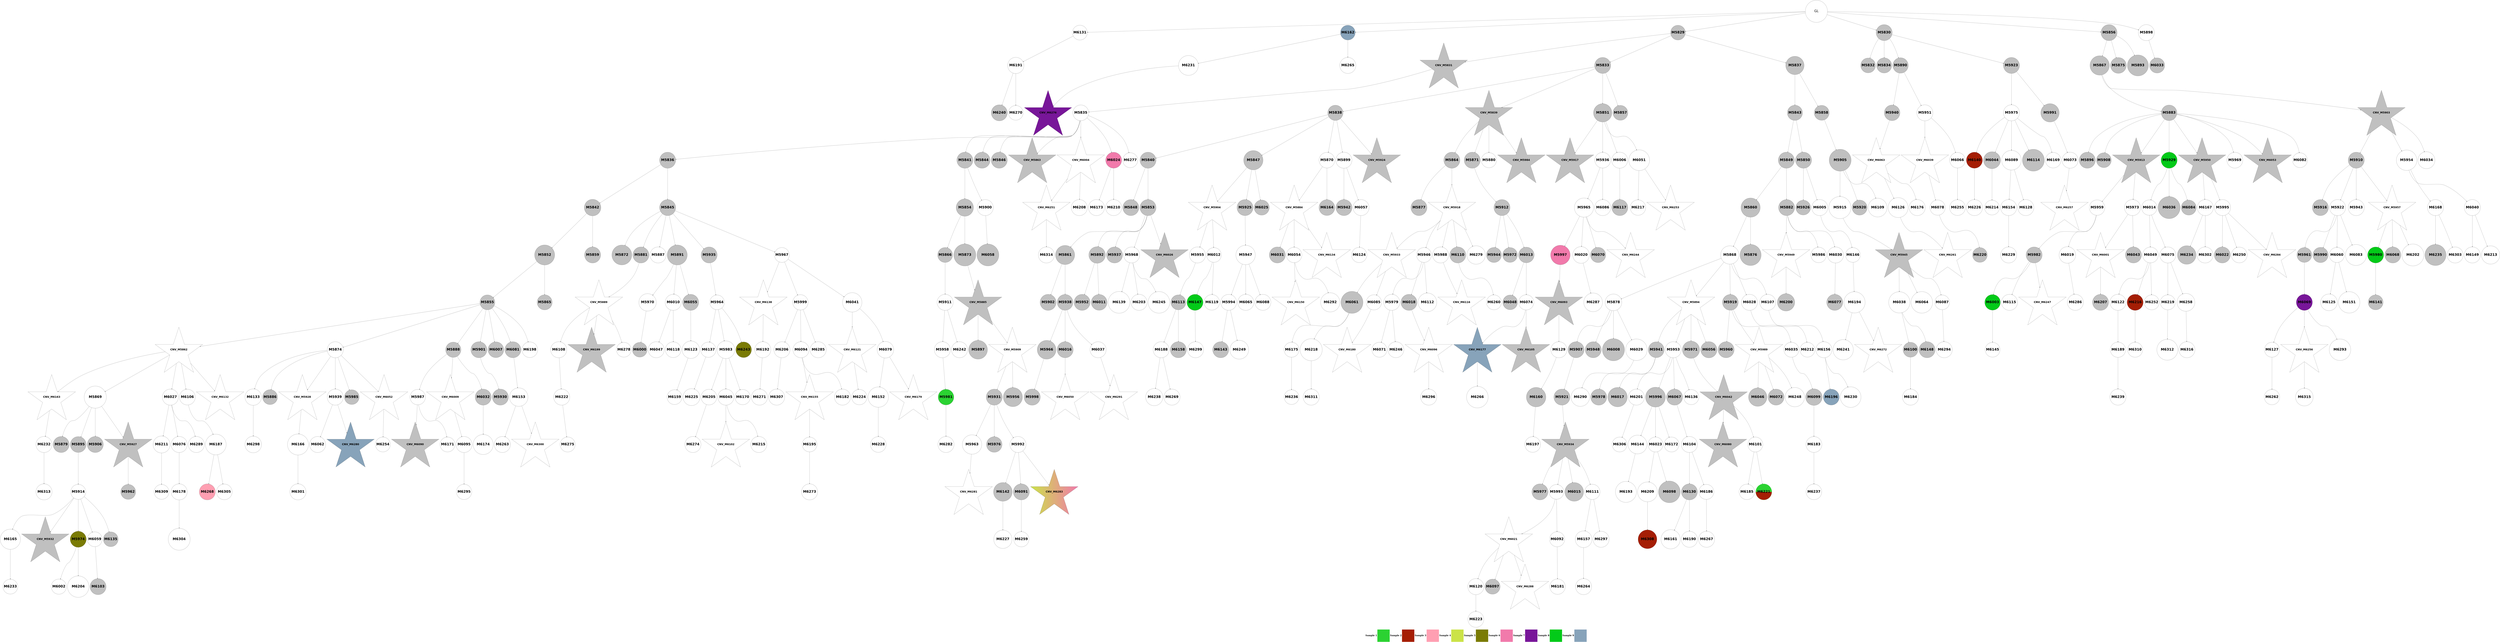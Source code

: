 digraph G { 
rankdir=TB;
6146 -> 6249;
6147 -> 6250;
6148 -> 6215;
6149 -> 6185;
6152 -> 6287;
6153 -> 6288;
6155 -> 6186;
6156 -> 6187;
6156 -> 6216;
6157 -> 6217;
6159 -> 6324;
6163 -> 6251;
6164 -> 6218;
6166 -> 6252;
6168 -> 6253;
6170 -> 6219;
6172 -> 6220;
6173 -> 6325;
6178 -> 6254;
6179 -> 6289;
6179 -> 6326;
6180 -> 6255;
6181 -> 6221;
6182 -> 6222;
6182 -> 6256;
6183 -> 6290;
6186 -> 6223;
6188 -> 6257;
6188 -> 6291;
6189 -> 6258;
6191 -> 6259;
6192 -> 6327;
6193 -> 6260;
6193 -> 6328;
6194 -> 6261;
6194 -> 6329;
6201 -> 6262;
6203 -> 6292;
6204 -> 6330;
6209 -> 6263;
6212 -> 6293;
6213 -> 6294;
6213 -> 6331;
6214 -> 6264;
6214 -> 6295;
6215 -> 6265;
6217 -> 6266;
6217 -> 6296;
6218 -> 6297;
6220 -> 6267;
6220 -> 6298;
6221 -> 6299;
6227 -> 6332;
6231 -> 6300;
6232 -> 6333;
6235 -> 6334;
6237 -> 6335;
6242 -> 6336;
6244 -> 6337;
6245 -> 6338;
6248 -> 6301;
6257 -> 6302;
6258 -> 6339;
6277 -> 6340;
6282 -> 6341;
6284 -> 6342;
5854 -> 5855;
5854 -> 5856;
5854 -> 5882;
5854 -> 5924;
5854 -> 6157;
5854 -> 6188;
5855 -> 5857;
5855 -> 5859;
5855 -> 5863;
5856 -> 5858;
5856 -> 5860;
5856 -> 5916;
5856 -> 5949;
5857 -> 5861;
5859 -> 5864;
5859 -> 5865;
5859 -> 5877;
5859 -> 5883;
5861 -> 5862;
5861 -> 5867;
5861 -> 5870;
5861 -> 5872;
5861 -> 5889;
5861 -> 6030;
5861 -> 6050;
5861 -> 6303;
5862 -> 5868;
5862 -> 5871;
5863 -> 5869;
5863 -> 5884;
5864 -> 5866;
5864 -> 5873;
5864 -> 5896;
5864 -> 5925;
5864 -> 5950;
5865 -> 5890;
5865 -> 5897;
5865 -> 5906;
5865 -> 6010;
5866 -> 5874;
5866 -> 5879;
5867 -> 5880;
5867 -> 5926;
5868 -> 5878;
5868 -> 5885;
5869 -> 5875;
5869 -> 5876;
5871 -> 5898;
5871 -> 5907;
5871 -> 5913;
5871 -> 5917;
5871 -> 5961;
5871 -> 5993;
5873 -> 5930;
5873 -> 5951;
5873 -> 6051;
5875 -> 5886;
5875 -> 5908;
5876 -> 5952;
5876 -> 6031;
5877 -> 5943;
5877 -> 5962;
5877 -> 6032;
5877 -> 6077;
5878 -> 5881;
5878 -> 5891;
5879 -> 5887;
5879 -> 5918;
5879 -> 5963;
5879 -> 5994;
5879 -> 6052;
5880 -> 5892;
5880 -> 5899;
5881 -> 5888;
5881 -> 5900;
5881 -> 5914;
5881 -> 5927;
5881 -> 6033;
5881 -> 6107;
5881 -> 6224;
5882 -> 5893;
5882 -> 5901;
5882 -> 5919;
5884 -> 5931;
5886 -> 5894;
5886 -> 5902;
5887 -> 5928;
5887 -> 5964;
5888 -> 5895;
5888 -> 6053;
5888 -> 6132;
5888 -> 6158;
5888 -> 6189;
5890 -> 5903;
5890 -> 5944;
5892 -> 5937;
5893 -> 5909;
5893 -> 5929;
5894 -> 5904;
5894 -> 5920;
5894 -> 5945;
5894 -> 6054;
5894 -> 6133;
5895 -> 5905;
5895 -> 5921;
5895 -> 5932;
5895 -> 5953;
5896 -> 5910;
5896 -> 6190;
5897 -> 5938;
5899 -> 5911;
5900 -> 5912;
5900 -> 5954;
5900 -> 5965;
5900 -> 6011;
5900 -> 6078;
5900 -> 6159;
5904 -> 5933;
5904 -> 5974;
5904 -> 6034;
5904 -> 6055;
5907 -> 5915;
5908 -> 5975;
5908 -> 6012;
5908 -> 6056;
5909 -> 5922;
5909 -> 5934;
5909 -> 5939;
5909 -> 5955;
5909 -> 5976;
5909 -> 5995;
5909 -> 6079;
5909 -> 6108;
5910 -> 6057;
5910 -> 6080;
5910 -> 6160;
5911 -> 5923;
5911 -> 5935;
5914 -> 6013;
5914 -> 6035;
5914 -> 6058;
5915 -> 6134;
5915 -> 6225;
5915 -> 6304;
5916 -> 5966;
5916 -> 5977;
5917 -> 5996;
5917 -> 6036;
5917 -> 6081;
5918 -> 5978;
5918 -> 6037;
5920 -> 5967;
5920 -> 5979;
5920 -> 5997;
5920 -> 6082;
5921 -> 5940;
5924 -> 6059;
5925 -> 5968;
5925 -> 6083;
5926 -> 6084;
5927 -> 5956;
5929 -> 5936;
5929 -> 5980;
5929 -> 6060;
5930 -> 5981;
5930 -> 6038;
5931 -> 5941;
5931 -> 5946;
5931 -> 6135;
5933 -> 5947;
5935 -> 5957;
5935 -> 5982;
5936 -> 5942;
5936 -> 5948;
5936 -> 5969;
5936 -> 5983;
5937 -> 5984;
5937 -> 6268;
5938 -> 5970;
5938 -> 5998;
5938 -> 6039;
5939 -> 5985;
5939 -> 5999;
5940 -> 5958;
5940 -> 6000;
5940 -> 6085;
5940 -> 6161;
5940 -> 6191;
5941 -> 5971;
5944 -> 5959;
5944 -> 5972;
5944 -> 6014;
5944 -> 6136;
5944 -> 6305;
5945 -> 5986;
5945 -> 6015;
5945 -> 6061;
5947 -> 5960;
5948 -> 5987;
5948 -> 6016;
5948 -> 6086;
5948 -> 6109;
5949 -> 6001;
5949 -> 6017;
5951 -> 5973;
5953 -> 5988;
5954 -> 6192;
5955 -> 6040;
5955 -> 6062;
5955 -> 6110;
5957 -> 5989;
5957 -> 6002;
5957 -> 6018;
5959 -> 6087;
5959 -> 6111;
5960 -> 6003;
5960 -> 6019;
5960 -> 6041;
5960 -> 6137;
5961 -> 5990;
5962 -> 5991;
5962 -> 6112;
5964 -> 5992;
5964 -> 6042;
5964 -> 6063;
5965 -> 6088;
5965 -> 6306;
5966 -> 6089;
5967 -> 6004;
5967 -> 6043;
5971 -> 6064;
5971 -> 6090;
5971 -> 6113;
5972 -> 6005;
5972 -> 6044;
5972 -> 6138;
5973 -> 6020;
5973 -> 6091;
5973 -> 6114;
5975 -> 6226;
5976 -> 6021;
5976 -> 6193;
5977 -> 6065;
5977 -> 6092;
5979 -> 6022;
5979 -> 6093;
5979 -> 6162;
5979 -> 6227;
5980 -> 6066;
5980 -> 6194;
5981 -> 6139;
5983 -> 6006;
5983 -> 6094;
5983 -> 6228;
5984 -> 6007;
5985 -> 6008;
5985 -> 6045;
5987 -> 6095;
5989 -> 6307;
5990 -> 6009;
5990 -> 6163;
5990 -> 6269;
5991 -> 6023;
5991 -> 6046;
5991 -> 6096;
5991 -> 6270;
5992 -> 6024;
5993 -> 6025;
5993 -> 6067;
5993 -> 6164;
5994 -> 6165;
5994 -> 6229;
5994 -> 6271;
5996 -> 6026;
5997 -> 6068;
5999 -> 6027;
5999 -> 6069;
6000 -> 6028;
6000 -> 6230;
6001 -> 6070;
6001 -> 6115;
6001 -> 6140;
6001 -> 6166;
6001 -> 6195;
6005 -> 6097;
6005 -> 6272;
6006 -> 6167;
6007 -> 6308;
6008 -> 6029;
6008 -> 6141;
6008 -> 6273;
6009 -> 6071;
6009 -> 6196;
6009 -> 6231;
6013 -> 6116;
6013 -> 6197;
6014 -> 6142;
6015 -> 6072;
6015 -> 6098;
6015 -> 6274;
6017 -> 6099;
6018 -> 6117;
6018 -> 6168;
6018 -> 6309;
6019 -> 6047;
6019 -> 6118;
6020 -> 6169;
6020 -> 6275;
6021 -> 6048;
6021 -> 6276;
6021 -> 6310;
6022 -> 6049;
6022 -> 6170;
6022 -> 6198;
6023 -> 6119;
6025 -> 6120;
6025 -> 6232;
6025 -> 6311;
6027 -> 6233;
6029 -> 6171;
6030 -> 6234;
6030 -> 6277;
6031 -> 6172;
6032 -> 6143;
6035 -> 6121;
6036 -> 6073;
6036 -> 6144;
6038 -> 6145;
6038 -> 6173;
6039 -> 6074;
6039 -> 6100;
6040 -> 6075;
6040 -> 6101;
6042 -> 6076;
6044 -> 6122;
6045 -> 6312;
6046 -> 6313;
6047 -> 6123;
6047 -> 6146;
6047 -> 6314;
6049 -> 6124;
6049 -> 6235;
6050 -> 6199;
6050 -> 6236;
6053 -> 6102;
6053 -> 6237;
6053 -> 6315;
6054 -> 6238;
6055 -> 6316;
6056 -> 6103;
6058 -> 6200;
6061 -> 6125;
6063 -> 6317;
6064 -> 6126;
6064 -> 6174;
6065 -> 6104;
6066 -> 6175;
6066 -> 6239;
6067 -> 6105;
6067 -> 6147;
6068 -> 6106;
6068 -> 6127;
6070 -> 6240;
6071 -> 6128;
6071 -> 6241;
6075 -> 6148;
6075 -> 6242;
6075 -> 6278;
6077 -> 6243;
6077 -> 6279;
6078 -> 6280;
6080 -> 6176;
6080 -> 6318;
6081 -> 6149;
6083 -> 6150;
6085 -> 6129;
6086 -> 6151;
6086 -> 6177;
6087 -> 6201;
6087 -> 6244;
6089 -> 6152;
6089 -> 6202;
6092 -> 6281;
6093 -> 6130;
6095 -> 6153;
6095 -> 6282;
6095 -> 6319;
6099 -> 6283;
6100 -> 6131;
6100 -> 6203;
6101 -> 6245;
6101 -> 6284;
6102 -> 6204;
6104 -> 6246;
6105 -> 6178;
6105 -> 6205;
6107 -> 6179;
6111 -> 6206;
6113 -> 6320;
6115 -> 6154;
6115 -> 6180;
6117 -> 6285;
6118 -> 6207;
6119 -> 6155;
6120 -> 6181;
6120 -> 6208;
6121 -> 6321;
6122 -> 6322;
6125 -> 6209;
6126 -> 6210;
6127 -> 6211;
6127 -> 6247;
6130 -> 6156;
6130 -> 6212;
6132 -> 6213;
6133 -> 6182;
6134 -> 6248;
6136 -> 6286;
6137 -> 6183;
6137 -> 6323;
6139 -> 6184;
6139 -> 6214;
5885 [shape=circle style=filled fillcolor=grey fontname="helvetica-bold" fontsize=56 label="M5859" width=0.63 height=2 ];
6188 [shape=circle style=filled fillcolor="#87a3ba" fontname="helvetica-bold" fontsize=56 label="M6162" width=3.13 height=2 ];
6203 [shape=star style=filled fillcolor="#87a3ba" fontname="helvetica-bold" fontsize=42 label="CNV_M6177"];
6306 [shape=star style=filled fillcolor="#87a3ba" fontname="helvetica-bold" fontsize=42 label="CNV_M6280"];
5864 [shape=circle style=filled fillcolor=grey fontname="helvetica-bold" fontsize=56 label="M5838" width=3.45 height=2 ];
6222 [shape=circle style=filled fillcolor="#87a3ba" fontname="helvetica-bold" fontsize=56 label="M6196" width=3.58 height=2 ];
5954 [shape=star style=filled fillcolor=white fontname="helvetica-bold" fontsize=42 label="CNV_M5928"];
6132 [shape=circle style=filled fillcolor=white fontname="helvetica-bold" fontsize=56 label="M6106" width=3.56 height=2 ];
5883 [shape=circle style=filled fillcolor=grey fontname="helvetica-bold" fontsize=56 label="M5857" width=2.9 height=2 ];
6053 [shape=circle style=filled fillcolor=white fontname="helvetica-bold" fontsize=56 label="M6027" width=0.9 height=2 ];
6272 [shape=circle style=filled fillcolor=white fontname="helvetica-bold" fontsize=56 label="M6246" width=3.59 height=2 ];
5892 [shape=circle style=filled fillcolor=grey fontname="helvetica-bold" fontsize=56 label="M5866" width=2.76 height=2 ];
6241 [shape=circle style=filled fillcolor=white fontname="helvetica-bold" fontsize=56 label="M6215" width=1.23 height=2 ];
6059 [shape=circle style=filled fillcolor=grey fontname="helvetica-bold" fontsize=56 label="M6033" width=2.56 height=2 ];
6260 [shape=circle style=filled fillcolor=grey fontname="helvetica-bold" fontsize=56 label="M6234" width=4.2 height=2 ];
6117 [shape=circle style=filled fillcolor=grey fontname="helvetica-bold" fontsize=56 label="M6091" width=1.97 height=2 ];
6211 [shape=circle style=filled fillcolor=white fontname="helvetica-bold" fontsize=56 label="M6185" width=3.49 height=2 ];
6009 [shape=circle style=filled fillcolor=white fontname="helvetica-bold" fontsize=56 label="M5983" width=3.98 height=2 ];
6056 [shape=circle style=filled fillcolor=white fontname="helvetica-bold" fontsize=56 label="M6030" width=1.25 height=2 ];
6223 [shape=circle style=filled fillcolor=white fontname="helvetica-bold" fontsize=56 label="M6197" width=2.21 height=2 ];
6236 [shape=circle style=filled fillcolor=white fontname="helvetica-bold" fontsize=56 label="M6210" width=1.9 height=2 ];
6330 [shape=circle style=filled fillcolor=white fontname="helvetica-bold" fontsize=56 label="M6304" width=4.94 height=2 ];
6288 [shape=circle style=filled fillcolor=white fontname="helvetica-bold" fontsize=56 label="M6262" width=2.43 height=2 ];
5941 [shape=circle style=filled fillcolor=white fontname="helvetica-bold" fontsize=56 label="M5915" width=5 height=2 ];
6307 [shape=star style=filled fillcolor=white fontname="helvetica-bold" fontsize=42 label="CNV_M6281"];
6234 [shape=circle style=filled fillcolor=white fontname="helvetica-bold" fontsize=56 label="M6208" width=0.22 height=2 ];
6126 [shape=circle style=filled fillcolor=grey fontname="helvetica-bold" fontsize=56 label="M6100" width=2.9 height=2 ];
6116 [shape=star style=filled fillcolor=grey fontname="helvetica-bold" fontsize=42 label="CNV_M6090"];
6138 [shape=circle style=filled fillcolor=white fontname="helvetica-bold" fontsize=56 label="M6112" width=4.21 height=2 ];
5908 [shape=circle style=filled fillcolor=grey fontname="helvetica-bold" fontsize=56 label="M5882" width=1.37 height=2 ];
6317 [shape=star style=filled fillcolor=white fontname="helvetica-bold" fontsize=42 label="CNV_M6291"];
6137 [shape=circle style=filled fillcolor=white fontname="helvetica-bold" fontsize=56 label="M6111" width=3.45 height=2 ];
6148 [shape=circle style=filled fillcolor=white fontname="helvetica-bold" fontsize=56 label="M6122" width=0.25 height=2 ];
5930 [shape=star style=filled fillcolor=white fontname="helvetica-bold" fontsize=42 label="CNV_M5904"];
6171 [shape=circle style=filled fillcolor=white fontname="helvetica-bold" fontsize=56 label="M6145" width=3.18 height=2 ];
6207 [shape=circle style=filled fillcolor=white fontname="helvetica-bold" fontsize=56 label="M6181" width=2.36 height=2 ];
6115 [shape=circle style=filled fillcolor=white fontname="helvetica-bold" fontsize=56 label="M6089" width=4.45 height=2 ];
5982 [shape=circle style=filled fillcolor=grey fontname="helvetica-bold" fontsize=56 label="M5956" width=4.31 height=2 ];
6144 [shape=circle style=filled fillcolor=white fontname="helvetica-bold" fontsize=56 label="M6118" width=2.2 height=2 ];
6160 [shape=star style=filled fillcolor=white fontname="helvetica-bold" fontsize=42 label="CNV_M6134"];
6001 [shape=circle style=filled fillcolor=white fontname="helvetica-bold" fontsize=56 label="M5975" width=0.61 height=2 ];
5873 [shape=circle style=filled fillcolor=grey fontname="helvetica-bold" fontsize=56 label="M5847" width=4.36 height=2 ];
6073 [shape=circle style=filled fillcolor=white fontname="helvetica-bold" fontsize=56 label="M6047" width=0.56 height=2 ];
6245 [shape=circle style=filled fillcolor=white fontname="helvetica-bold" fontsize=56 label="M6219" width=2.8 height=2 ];
5895 [shape=circle style=filled fillcolor=white fontname="helvetica-bold" fontsize=56 label="M5869" width=5 height=2 ];
6285 [shape=circle style=filled fillcolor=white fontname="helvetica-bold" fontsize=56 label="M6259" width=2.54 height=2 ];
6284 [shape=circle style=filled fillcolor=white fontname="helvetica-bold" fontsize=56 label="M6258" width=4.03 height=2 ];
6094 [shape=circle style=filled fillcolor=grey fontname="helvetica-bold" fontsize=56 label="M6068" width=0.78 height=2 ];
6109 [shape=circle style=filled fillcolor=white fontname="helvetica-bold" fontsize=56 label="M6083" width=4.73 height=2 ];
6174 [shape=circle style=filled fillcolor=grey fontname="helvetica-bold" fontsize=56 label="M6148" width=0.71 height=2 ];
6329 [shape=circle style=filled fillcolor=white fontname="helvetica-bold" fontsize=56 label="M6303" width=1.77 height=2 ];
6319 [shape=circle style=filled fillcolor=white fontname="helvetica-bold" fontsize=56 label="M6293" width=4.85 height=2 ];
6210 [shape=circle style=filled fillcolor=white fontname="helvetica-bold" fontsize=56 label="M6184" width=1.06 height=2 ];
5972 [shape=circle style=filled fillcolor=white fontname="helvetica-bold" fontsize=56 label="M5946" width=2.97 height=2 ];
6201 [shape=circle style=filled fillcolor=white fontname="helvetica-bold" fontsize=56 label="M6175" width=2.75 height=2 ];
6292 [shape=circle style=filled fillcolor=white fontname="helvetica-bold" fontsize=56 label="M6266" width=4.87 height=2 ];
6266 [shape=circle style=filled fillcolor=grey fontname="helvetica-bold" fontsize=56 label="M6240" width=1.14 height=2 ];
6325 [shape=circle style=filled fillcolor=white fontname="helvetica-bold" fontsize=56 label="M6299" width=1.25 height=2 ];
6179 [shape=circle style=filled fillcolor=white fontname="helvetica-bold" fontsize=56 label="M6153" width=4.17 height=2 ];
6083 [shape=circle style=filled fillcolor=white fontname="helvetica-bold" fontsize=56 label="M6057" width=2.03 height=2 ];
6310 [shape=star style=filled fillcolor=white fontname="helvetica-bold" fontsize=42 label="CNV_M6284"];
6209 [shape=circle style=filled fillcolor=white fontname="helvetica-bold" fontsize=56 label="M6183" width=2.09 height=2 ];
5888 [shape=star style=filled fillcolor=white fontname="helvetica-bold" fontsize=42 label="CNV_M5862"];
6339 [shape=circle style=filled fillcolor=white fontname="helvetica-bold" fontsize=56 label="M6313" width=0.15 height=2 ];
5935 [shape=star style=filled fillcolor=white fontname="helvetica-bold" fontsize=42 label="CNV_M5909"];
6323 [shape=circle style=filled fillcolor=white fontname="helvetica-bold" fontsize=56 label="M6297" width=1.02 height=2 ];
6294 [shape=circle style=filled fillcolor="#ff9fb2" fontname="helvetica-bold" fontsize=56 label="M6268" width=1.93 height=2 ];
6021 [shape=circle style=filled fillcolor=white fontname="helvetica-bold" fontsize=56 label="M5995" width=1.25 height=2 ];
6265 [shape=circle style=filled fillcolor=white fontname="helvetica-bold" fontsize=56 label="M6239" width=0.17 height=2 ];
6018 [shape=circle style=filled fillcolor=white fontname="helvetica-bold" fontsize=56 label="M5992" width=1.51 height=2 ];
5999 [shape=circle style=filled fillcolor=white fontname="helvetica-bold" fontsize=56 label="M5973" width=1.78 height=2 ];
5963 [shape=circle style=filled fillcolor=grey fontname="helvetica-bold" fontsize=56 label="M5937" width=0.51 height=2 ];
6123 [shape=circle style=filled fillcolor=grey fontname="helvetica-bold" fontsize=56 label="M6097" width=2.65 height=2 ];
6183 [shape=circle style=filled fillcolor=white fontname="helvetica-bold" fontsize=56 label="M6157" width=3.76 height=2 ];
6336 [shape=circle style=filled fillcolor=white fontname="helvetica-bold" fontsize=56 label="M6310" width=3.37 height=2 ];
6098 [shape=circle style=filled fillcolor=grey fontname="helvetica-bold" fontsize=56 label="M6072" width=0.12 height=2 ];
6096 [shape=circle style=filled fillcolor=grey fontname="helvetica-bold" fontsize=56 label="M6070" width=2.48 height=2 ];
6118 [shape=circle style=filled fillcolor=white fontname="helvetica-bold" fontsize=56 label="M6092" width=2.68 height=2 ];
5974 [shape=circle style=filled fillcolor=grey fontname="helvetica-bold" fontsize=56 label="M5948" width=1.12 height=2 ];
6088 [shape=circle style=filled fillcolor=white fontname="helvetica-bold" fontsize=56 label="M6062" width=0.52 height=2 ];
5899 [shape=circle style=filled fillcolor=grey fontname="helvetica-bold" fontsize=56 label="M5873" width=4.97 height=2 ];
5945 [shape=circle style=filled fillcolor=grey fontname="helvetica-bold" fontsize=56 label="M5919" width=3.56 height=2 ];
6264 [shape=circle style=filled fillcolor=white fontname="helvetica-bold" fontsize=56 label="M6238" width=3.87 height=2 ];
5960 [shape=star style=filled fillcolor=grey fontname="helvetica-bold" fontsize=42 label="CNV_M5934"];
6121 [shape=circle style=filled fillcolor=white fontname="helvetica-bold" fontsize=56 label="M6095" width=1.28 height=2 ];
6145 [shape=circle style=filled fillcolor=white fontname="helvetica-bold" fontsize=56 label="M6119" width=3.5 height=2 ];
5886 [shape=circle style=filled fillcolor=grey fontname="helvetica-bold" fontsize=56 label="M5860" width=4.33 height=2 ];
6076 [shape=star style=filled fillcolor=white fontname="helvetica-bold" fontsize=42 label="CNV_M6050"];
6313 [shape=circle style=filled fillcolor=white fontname="helvetica-bold" fontsize=56 label="M6287" width=4.22 height=2 ];
6212 [shape=circle style=filled fillcolor=white fontname="helvetica-bold" fontsize=56 label="M6186" width=2.71 height=2 ];
6299 [shape=circle style=filled fillcolor=white fontname="helvetica-bold" fontsize=56 label="M6273" width=1.58 height=2 ];
5942 [shape=circle style=filled fillcolor=grey fontname="helvetica-bold" fontsize=56 label="M5916" width=1.88 height=2 ];
6337 [shape=circle style=filled fillcolor=white fontname="helvetica-bold" fontsize=56 label="M6311" width=1.51 height=2 ];
6105 [shape=circle style=filled fillcolor=white fontname="helvetica-bold" fontsize=56 label="M6079" width=3.73 height=2 ];
6037 [shape=circle style=filled fillcolor=grey fontname="helvetica-bold" fontsize=56 label="M6011" width=2.13 height=2 ];
5922 [shape=circle style=filled fillcolor=grey fontname="helvetica-bold" fontsize=56 label="M5896" width=1.06 height=2 ];
5871 [shape=circle style=filled fillcolor=grey fontname="helvetica-bold" fontsize=56 label="M5845" width=0.61 height=2 ];
6189 [shape=star style=filled fillcolor=white fontname="helvetica-bold" fontsize=42 label="CNV_M6163"];
6112 [shape=circle style=filled fillcolor=white fontname="helvetica-bold" fontsize=56 label="M6086" width=1.05 height=2 ];
6133 [shape=circle style=filled fillcolor=white fontname="helvetica-bold" fontsize=56 label="M6107" width=2.03 height=2 ];
6000 [shape=circle style=filled fillcolor="#7a7b05" fontname="helvetica-bold" fontsize=56 label="M5974" width=1.42 height=2 ];
6092 [shape=circle style=filled fillcolor=white fontname="helvetica-bold" fontsize=56 label="M6066" width=2.28 height=2 ];
5967 [shape=circle style=filled fillcolor=grey fontname="helvetica-bold" fontsize=56 label="M5941" width=3.57 height=2 ];
5867 [shape=circle style=filled fillcolor=grey fontname="helvetica-bold" fontsize=56 label="M5841" width=1.68 height=2 ];
6079 [shape=star style=filled fillcolor=grey fontname="helvetica-bold" fontsize=42 label="CNV_M6053"];
6080 [shape=circle style=filled fillcolor=white fontname="helvetica-bold" fontsize=56 label="M6054" width=3.47 height=2 ];
6300 [shape=circle style=filled fillcolor=white fontname="helvetica-bold" fontsize=56 label="M6274" width=1.51 height=2 ];
5876 [shape=circle style=filled fillcolor=grey fontname="helvetica-bold" fontsize=56 label="M5850" width=1.4 height=2 ];
5882 [shape=circle style=filled fillcolor=grey fontname="helvetica-bold" fontsize=56 label="M5856" width=0.29 height=2 ];
6081 [shape=circle style=filled fillcolor=grey fontname="helvetica-bold" fontsize=56 label="M6055" width=0.72 height=2 ];
6007 [shape=circle style=filled fillcolor="#2bd232" fontname="helvetica-bold" fontsize=56 label="M5981" width=2.2 height=2 ];
5950 [shape=star style=filled fillcolor=grey fontname="helvetica-bold" fontsize=42 label="CNV_M5924"];
6187 [shape=circle style=filled fillcolor=white fontname="helvetica-bold" fontsize=56 label="M6161" width=4.35 height=2 ];
6093 [shape=circle style=filled fillcolor=grey fontname="helvetica-bold" fontsize=56 label="M6067" width=0.19 height=2 ];
5978 [shape=circle style=filled fillcolor=grey fontname="helvetica-bold" fontsize=56 label="M5952" width=1.44 height=2 ];
6164 [shape=star style=filled fillcolor=white fontname="helvetica-bold" fontsize=42 label="CNV_M6138"];
5925 [shape=circle style=filled fillcolor=white fontname="helvetica-bold" fontsize=56 label="M5899" width=1.67 height=2 ];
6140 [shape=circle style=filled fillcolor=grey fontname="helvetica-bold" fontsize=56 label="M6114" width=4.95 height=2 ];
6061 [shape=circle style=filled fillcolor=white fontname="helvetica-bold" fontsize=56 label="M6035" width=2.77 height=2 ];
6331 [shape=circle style=filled fillcolor=white fontname="helvetica-bold" fontsize=56 label="M6305" width=2.18 height=2 ];
5953 [shape=star style=filled fillcolor=grey fontname="helvetica-bold" fontsize=42 label="CNV_M5927"];
5859 [shape=circle style=filled fillcolor=grey fontname="helvetica-bold" fontsize=56 label="M5833" width=1 height=2 ];
5863 [shape=circle style=filled fillcolor=grey fontname="helvetica-bold" fontsize=56 label="M5837" width=4.14 height=2 ];
6122 [shape=star style=filled fillcolor=white fontname="helvetica-bold" fontsize=42 label="CNV_M6096"];
6244 [shape=circle style=filled fillcolor=white fontname="helvetica-bold" fontsize=56 label="M6218" width=4.97 height=2 ];
6249 [shape=circle style=filled fillcolor=white fontname="helvetica-bold" fontsize=56 label="M6223" width=2.08 height=2 ];
6063 [shape=circle style=filled fillcolor=white fontname="helvetica-bold" fontsize=56 label="M6037" width=1.51 height=2 ];
6215 [shape=circle style=filled fillcolor=white fontname="helvetica-bold" fontsize=56 label="M6189" width=3.45 height=2 ];
6035 [shape=star style=filled fillcolor=white fontname="helvetica-bold" fontsize=42 label="CNV_M6009"];
6033 [shape=circle style=filled fillcolor=grey fontname="helvetica-bold" fontsize=56 label="M6007" width=2.14 height=2 ];
6015 [shape=star style=filled fillcolor=white fontname="helvetica-bold" fontsize=42 label="CNV_M5989"];
6165 [shape=circle style=filled fillcolor=white fontname="helvetica-bold" fontsize=56 label="M6139" width=4.9 height=2 ];
6154 [shape=circle style=filled fillcolor=white fontname="helvetica-bold" fontsize=56 label="M6128" width=1.7 height=2 ];
6315 [shape=circle style=filled fillcolor=white fontname="helvetica-bold" fontsize=56 label="M6289" width=1.29 height=2 ];
5934 [shape=circle style=filled fillcolor=grey fontname="helvetica-bold" fontsize=56 label="M5908" width=3.03 height=2 ];
6268 [shape=circle style=filled fillcolor=white fontname="helvetica-bold" fontsize=56 label="M6242" width=1.78 height=2 ];
5889 [shape=star style=filled fillcolor=grey fontname="helvetica-bold" fontsize=42 label="CNV_M5863"];
6003 [shape=circle style=filled fillcolor=grey fontname="helvetica-bold" fontsize=56 label="M5977" width=0.17 height=2 ];
6229 [shape=circle style=filled fillcolor=white fontname="helvetica-bold" fontsize=56 label="M6203" width=0.33 height=2 ];
6004 [shape=circle style=filled fillcolor=grey fontname="helvetica-bold" fontsize=56 label="M5978" width=0.87 height=2 ];
5915 [shape=star style=filled fillcolor=white fontname="helvetica-bold" fontsize=42 label="CNV_M5889"];
6102 [shape=circle style=filled fillcolor=white fontname="helvetica-bold" fontsize=56 label="M6076" width=1.49 height=2 ];
6045 [shape=circle style=filled fillcolor=white fontname="helvetica-bold" fontsize=56 label="M6019" width=3.74 height=2 ];
6250 [shape=circle style=filled fillcolor=white fontname="helvetica-bold" fontsize=56 label="M6224" width=2.42 height=2 ];
6184 [shape=circle style=filled fillcolor=grey fontname="helvetica-bold" fontsize=56 label="M6158" width=1.69 height=2 ];
5966 [shape=circle style=filled fillcolor=grey fontname="helvetica-bold" fontsize=56 label="M5940" width=2.21 height=2 ];
6322 [shape=circle style=filled fillcolor=white fontname="helvetica-bold" fontsize=56 label="M6296" width=0.85 height=2 ];
5896 [shape=circle style=filled fillcolor=white fontname="helvetica-bold" fontsize=56 label="M5870" width=2.24 height=2 ];
6107 [shape=circle style=filled fillcolor=grey fontname="helvetica-bold" fontsize=56 label="M6081" width=1.96 height=2 ];
5874 [shape=circle style=filled fillcolor=grey fontname="helvetica-bold" fontsize=56 label="M5848" width=0.58 height=2 ];
5992 [shape=circle style=filled fillcolor=grey fontname="helvetica-bold" fontsize=56 label="M5966" width=4.23 height=2 ];
6227 [shape=circle style=filled fillcolor=white fontname="helvetica-bold" fontsize=56 label="M6201" width=0.19 height=2 ];
6046 [shape=circle style=filled fillcolor=white fontname="helvetica-bold" fontsize=56 label="M6020" width=3.76 height=2 ];
6135 [shape=circle style=filled fillcolor=white fontname="helvetica-bold" fontsize=56 label="M6109" width=4.23 height=2 ];
5921 [shape=circle style=filled fillcolor=grey fontname="helvetica-bold" fontsize=56 label="M5895" width=2.08 height=2 ];
6040 [shape=circle style=filled fillcolor=white fontname="helvetica-bold" fontsize=56 label="M6014" width=2.38 height=2 ];
5991 [shape=circle style=filled fillcolor=white fontname="helvetica-bold" fontsize=56 label="M5965" width=4.32 height=2 ];
6224 [shape=circle style=filled fillcolor=white fontname="helvetica-bold" fontsize=56 label="M6198" width=3.53 height=2 ];
6190 [shape=circle style=filled fillcolor=grey fontname="helvetica-bold" fontsize=56 label="M6164" width=2.12 height=2 ];
5951 [shape=circle style=filled fillcolor=grey fontname="helvetica-bold" fontsize=56 label="M5925" width=1.49 height=2 ];
6311 [shape=circle style=filled fillcolor=white fontname="helvetica-bold" fontsize=56 label="M6285" width=1.42 height=2 ];
6124 [shape=circle style=filled fillcolor=grey fontname="helvetica-bold" fontsize=56 label="M6098" width=4.9 height=2 ];
5917 [shape=circle style=filled fillcolor=grey fontname="helvetica-bold" fontsize=56 label="M5891" width=4.52 height=2 ];
6162 [shape=circle style=filled fillcolor=white fontname="helvetica-bold" fontsize=56 label="M6136" width=2.69 height=2 ];
5949 [shape=circle style=filled fillcolor=grey fontname="helvetica-bold" fontsize=56 label="M5923" width=0.37 height=2 ];
5909 [shape=circle style=filled fillcolor=grey fontname="helvetica-bold" fontsize=56 label="M5883" width=2.22 height=2 ];
6106 [shape=star style=filled fillcolor=grey fontname="helvetica-bold" fontsize=42 label="CNV_M6080"];
6173 [shape=circle style=filled fillcolor="#03ca19" fontname="helvetica-bold" fontsize=56 label="M6147" width=1.91 height=2 ];
6255 [shape=circle style=filled fillcolor=white fontname="helvetica-bold" fontsize=56 label="M6229" width=1.9 height=2 ];
6023 [shape=circle style=filled fillcolor="#f17aab" fontname="helvetica-bold" fontsize=56 label="M5997" width=4.4 height=2 ];
6044 [shape=circle style=filled fillcolor=grey fontname="helvetica-bold" fontsize=56 label="M6018" width=0.64 height=2 ];
6228 [shape=circle style=filled fillcolor=white fontname="helvetica-bold" fontsize=56 label="M6202" width=4.95 height=2 ];
5905 [shape=circle style=filled fillcolor=grey fontname="helvetica-bold" fontsize=56 label="M5879" width=0.1 height=2 ];
5977 [shape=circle style=filled fillcolor=white fontname="helvetica-bold" fontsize=56 label="M5951" width=0.01 height=2 ];
6253 [shape=circle style=filled fillcolor=white fontname="helvetica-bold" fontsize=56 label="M6227" width=4.12 height=2 ];
6282 [shape=star style=filled fillcolor=white fontname="helvetica-bold" fontsize=42 label="CNV_M6256"];
5891 [shape=circle style=filled fillcolor=grey fontname="helvetica-bold" fontsize=56 label="M5865" width=2.71 height=2 ];
5998 [shape=circle style=filled fillcolor=grey fontname="helvetica-bold" fontsize=56 label="M5972" width=3.02 height=2 ];
6290 [shape=circle style=filled fillcolor=white fontname="helvetica-bold" fontsize=56 label="M6264" width=0.06 height=2 ];
5866 [shape=circle style=filled fillcolor=grey fontname="helvetica-bold" fontsize=56 label="M5840" width=0.85 height=2 ];
6221 [shape=circle style=filled fillcolor=white fontname="helvetica-bold" fontsize=56 label="M6195" width=3.13 height=2 ];
6198 [shape=circle style=filled fillcolor=white fontname="helvetica-bold" fontsize=56 label="M6172" width=2.89 height=2 ];
5938 [shape=circle style=filled fillcolor=grey fontname="helvetica-bold" fontsize=56 label="M5912" width=3.63 height=2 ];
6139 [shape=circle style=filled fillcolor=grey fontname="helvetica-bold" fontsize=56 label="M6113" width=2.86 height=2 ];
6028 [shape=circle style=filled fillcolor=white fontname="helvetica-bold" fontsize=56 label="M6002" width=2.55 height=2 ];
6082 [shape=circle style=filled fillcolor=grey fontname="helvetica-bold" fontsize=56 label="M6056" width=3.67 height=2 ];
6225 [shape=star style=filled fillcolor=grey fontname="helvetica-bold" fontsize=42 label="CNV_M6199"];
5957 [shape=circle style=filled fillcolor=grey fontname="helvetica-bold" fontsize=56 label="M5931" width=1.76 height=2 ];
6169 [shape=circle style=filled fillcolor=grey fontname="helvetica-bold" fontsize=56 label="M6143" width=0.37 height=2 ];
6258 [shape=circle style=filled fillcolor=white fontname="helvetica-bold" fontsize=56 label="M6232" width=1.43 height=2 ];
5928 [shape=circle style=filled fillcolor=grey fontname="helvetica-bold" fontsize=56 label="M5902" width=1.09 height=2 ];
6177 [shape=circle style=filled fillcolor=white fontname="helvetica-bold" fontsize=56 label="M6151" width=4.83 height=2 ];
6216 [shape=circle style=filled fillcolor=white fontname="helvetica-bold" fontsize=56 label="M6190" width=0.73 height=2 ];
6029 [shape=circle style=filled fillcolor="#03ca19" fontname="helvetica-bold" fontsize=56 label="M6003" width=2.24 height=2 ];
6103 [shape=circle style=filled fillcolor=grey fontname="helvetica-bold" fontsize=56 label="M6077" width=1.46 height=2 ];
5965 [shape=circle style=filled fillcolor=white fontname="helvetica-bold" fontsize=56 label="M5939" width=1.78 height=2 ];
6127 [shape=circle style=filled fillcolor=white fontname="helvetica-bold" fontsize=56 label="M6101" width=2.8 height=2 ];
5975 [shape=star style=filled fillcolor=white fontname="helvetica-bold" fontsize=42 label="CNV_M5949"];
5958 [shape=star style=filled fillcolor=grey fontname="helvetica-bold" fontsize=42 label="CNV_M5932"];
6151 [shape=circle style=filled fillcolor=white fontname="helvetica-bold" fontsize=56 label="M6125" width=3.77 height=2 ];
5890 [shape=circle style=filled fillcolor=grey fontname="helvetica-bold" fontsize=56 label="M5864" width=1.52 height=2 ];
5959 [shape=star style=filled fillcolor=white fontname="helvetica-bold" fontsize=42 label="CNV_M5933"];
6048 [shape=circle style=filled fillcolor=grey fontname="helvetica-bold" fontsize=56 label="M6022" width=1.86 height=2 ];
6090 [shape=circle style=filled fillcolor=white fontname="helvetica-bold" fontsize=56 label="M6064" width=4.86 height=2 ];
6111 [shape=circle style=filled fillcolor=white fontname="helvetica-bold" fontsize=56 label="M6085" width=3.43 height=2 ];
6240 [shape=circle style=filled fillcolor=white fontname="helvetica-bold" fontsize=56 label="M6214" width=3.09 height=2 ];
6128 [shape=star style=filled fillcolor=white fontname="helvetica-bold" fontsize=42 label="CNV_M6102"];
6178 [shape=circle style=filled fillcolor=white fontname="helvetica-bold" fontsize=56 label="M6152" width=4.58 height=2 ];
6066 [shape=circle style=filled fillcolor=white fontname="helvetica-bold" fontsize=56 label="M6040" width=0.92 height=2 ];
5897 [shape=circle style=filled fillcolor=grey fontname="helvetica-bold" fontsize=56 label="M5871" width=0.9 height=2 ];
6246 [shape=circle style=filled fillcolor=grey fontname="helvetica-bold" fontsize=56 label="M6220" width=3.2 height=2 ];
5879 [shape=circle style=filled fillcolor=grey fontname="helvetica-bold" fontsize=56 label="M5853" width=1.72 height=2 ];
6086 [shape=circle style=filled fillcolor=white fontname="helvetica-bold" fontsize=56 label="M6060" width=2.62 height=2 ];
6131 [shape=star style=filled fillcolor=grey fontname="helvetica-bold" fontsize=42 label="CNV_M6105"];
6247 [shape=circle style=wedged color="#2bd232:#a51e05" fontname="helvetica-bold" fontsize=56 label="M6221" width=0.22 height=2 ];
6327 [shape=circle style=filled fillcolor=white fontname="helvetica-bold" fontsize=56 label="M6301" width=1.44 height=2 ];
6141 [shape=circle style=filled fillcolor=white fontname="helvetica-bold" fontsize=56 label="M6115" width=0.55 height=2 ];
6257 [shape=circle style=filled fillcolor=white fontname="helvetica-bold" fontsize=56 label="M6231" width=4.47 height=2 ];
6108 [shape=circle style=filled fillcolor=white fontname="helvetica-bold" fontsize=56 label="M6082" width=3.01 height=2 ];
6238 [shape=circle style=filled fillcolor=white fontname="helvetica-bold" fontsize=56 label="M6212" width=3.18 height=2 ];
5994 [shape=circle style=filled fillcolor=white fontname="helvetica-bold" fontsize=56 label="M5968" width=2.04 height=2 ];
5984 [shape=circle style=filled fillcolor=white fontname="helvetica-bold" fontsize=56 label="M5958" width=0.52 height=2 ];
6206 [shape=star style=filled fillcolor=white fontname="helvetica-bold" fontsize=42 label="CNV_M6180"];
6072 [shape=circle style=filled fillcolor=grey fontname="helvetica-bold" fontsize=56 label="M6046" width=4.15 height=2 ];
5911 [shape=star style=filled fillcolor=grey fontname="helvetica-bold" fontsize=42 label="CNV_M5885"];
5910 [shape=star style=filled fillcolor=white fontname="helvetica-bold" fontsize=42 label="CNV_M5884"];
6043 [shape=circle style=filled fillcolor=grey fontname="helvetica-bold" fontsize=56 label="M6017" width=4.37 height=2 ];
6176 [shape=star style=filled fillcolor=white fontname="helvetica-bold" fontsize=42 label="CNV_M6150"];
6078 [shape=star style=filled fillcolor=white fontname="helvetica-bold" fontsize=42 label="CNV_M6052"];
5997 [shape=circle style=filled fillcolor=grey fontname="helvetica-bold" fontsize=56 label="M5971" width=3.89 height=2 ];
5913 [shape=circle style=filled fillcolor=white fontname="helvetica-bold" fontsize=56 label="M5887" width=1.29 height=2 ];
5881 [shape=circle style=filled fillcolor=grey fontname="helvetica-bold" fontsize=56 label="M5855" width=2.83 height=2 ];
6006 [shape=circle style=filled fillcolor="#03ca19" fontname="helvetica-bold" fontsize=56 label="M5980" width=1.06 height=2 ];
6039 [shape=circle style=filled fillcolor=grey fontname="helvetica-bold" fontsize=56 label="M6013" width=3.53 height=2 ];
6204 [shape=circle style=filled fillcolor=white fontname="helvetica-bold" fontsize=56 label="M6178" width=1.09 height=2 ];
6168 [shape=circle style=filled fillcolor=grey fontname="helvetica-bold" fontsize=56 label="M6142" width=4.22 height=2 ];
5981 [shape=circle style=filled fillcolor=white fontname="helvetica-bold" fontsize=56 label="M5955" width=1.92 height=2 ];
6196 [shape=circle style=filled fillcolor=white fontname="helvetica-bold" fontsize=56 label="M6170" width=2.45 height=2 ];
6281 [shape=circle style=filled fillcolor=white fontname="helvetica-bold" fontsize=56 label="M6255" width=3.56 height=2 ];
6030 [shape=star style=filled fillcolor=white fontname="helvetica-bold" fontsize=42 label="CNV_M6004"];
6047 [shape=star style=filled fillcolor=white fontname="helvetica-bold" fontsize=42 label="CNV_M6021"];
5894 [shape=circle style=filled fillcolor=white fontname="helvetica-bold" fontsize=56 label="M5868" width=4.14 height=2 ];
6256 [shape=circle style=filled fillcolor=white fontname="helvetica-bold" fontsize=56 label="M6230" width=4.65 height=2 ];
6243 [shape=circle style=filled fillcolor=white fontname="helvetica-bold" fontsize=56 label="M6217" width=3.48 height=2 ];
6340 [shape=circle style=filled fillcolor=white fontname="helvetica-bold" fontsize=56 label="M6314" width=1.61 height=2 ];
6034 [shape=circle style=filled fillcolor=grey fontname="helvetica-bold" fontsize=56 label="M6008" width=5 height=2 ];
6104 [shape=circle style=filled fillcolor=white fontname="helvetica-bold" fontsize=56 label="M6078" width=2.45 height=2 ];
5858 [shape=circle style=filled fillcolor=grey fontname="helvetica-bold" fontsize=56 label="M5832" width=3.08 height=2 ];
6200 [shape=circle style=filled fillcolor=white fontname="helvetica-bold" fontsize=56 label="M6174" width=4.53 height=2 ];
6328 [shape=circle style=filled fillcolor=white fontname="helvetica-bold" fontsize=56 label="M6302" width=1.32 height=2 ];
6275 [shape=circle style=filled fillcolor=white fontname="helvetica-bold" fontsize=56 label="M6249" width=4.24 height=2 ];
6071 [shape=circle style=filled fillcolor=white fontname="helvetica-bold" fontsize=56 label="M6045" width=0.74 height=2 ];
6152 [shape=circle style=filled fillcolor=white fontname="helvetica-bold" fontsize=56 label="M6126" width=4.5 height=2 ];
6136 [shape=circle style=filled fillcolor=grey fontname="helvetica-bold" fontsize=56 label="M6110" width=0.44 height=2 ];
5926 [shape=circle style=filled fillcolor=white fontname="helvetica-bold" fontsize=56 label="M5900" width=0.75 height=2 ];
6091 [shape=circle style=filled fillcolor=white fontname="helvetica-bold" fontsize=56 label="M6065" width=0.97 height=2 ];
6302 [shape=star style=filled fillcolor="#781699" fontname="helvetica-bold" fontsize=42 label="CNV_M6276"];
6070 [shape=circle style=filled fillcolor=grey fontname="helvetica-bold" fontsize=56 label="M6044" width=3.83 height=2 ];
6318 [shape=circle style=filled fillcolor=white fontname="helvetica-bold" fontsize=56 label="M6292" width=4.33 height=2 ];
6277 [shape=star style=filled fillcolor=white fontname="helvetica-bold" fontsize=42 label="CNV_M6251"];
5914 [shape=circle style=filled fillcolor=grey fontname="helvetica-bold" fontsize=56 label="M5888" width=3.44 height=2 ];
6025 [shape=circle style=filled fillcolor=white fontname="helvetica-bold" fontsize=56 label="M5999" width=2.38 height=2 ];
6052 [shape=star style=filled fillcolor=grey fontname="helvetica-bold" fontsize=42 label="CNV_M6026"];
6273 [shape=star style=filled fillcolor=white fontname="helvetica-bold" fontsize=42 label="CNV_M6247"];
5937 [shape=circle style=filled fillcolor=white fontname="helvetica-bold" fontsize=56 label="M5911" width=1.47 height=2 ];
5865 [shape=star style=filled fillcolor=grey fontname="helvetica-bold" fontsize=42 label="CNV_M5839"];
6219 [shape=circle style=filled fillcolor=white fontname="helvetica-bold" fontsize=56 label="M6193" width=4.74 height=2 ];
5927 [shape=circle style=filled fillcolor=grey fontname="helvetica-bold" fontsize=56 label="M5901" width=0.39 height=2 ];
5985 [shape=circle style=filled fillcolor=white fontname="helvetica-bold" fontsize=56 label="M5959" width=3.49 height=2 ];
6031 [shape=circle style=filled fillcolor=white fontname="helvetica-bold" fontsize=56 label="M6005" width=1.19 height=2 ];
6270 [shape=star style=filled fillcolor=white fontname="helvetica-bold" fontsize=42 label="CNV_M6244"];
5970 [shape=circle style=filled fillcolor=grey fontname="helvetica-bold" fontsize=56 label="M5944" width=2.66 height=2 ];
5939 [shape=star style=filled fillcolor=grey fontname="helvetica-bold" fontsize=42 label="CNV_M5913"];
5946 [shape=circle style=filled fillcolor=grey fontname="helvetica-bold" fontsize=56 label="M5920" width=2.71 height=2 ];
6220 [shape=circle style=filled fillcolor=white fontname="helvetica-bold" fontsize=56 label="M6194" width=4.79 height=2 ];
6334 [shape=circle style=filled fillcolor="#a51e05" fontname="helvetica-bold" fontsize=56 label="M6308" width=4.24 height=2 ];
6067 [shape=circle style=filled fillcolor=white fontname="helvetica-bold" fontsize=56 label="M6041" width=4.38 height=2 ];
5856 [shape=circle style=filled fillcolor=grey fontname="helvetica-bold" fontsize=56 label="M5830" width=0.17 height=2 ];
6333 [shape=circle style=filled fillcolor=white fontname="helvetica-bold" fontsize=56 label="M6307" width=0.08 height=2 ];
5884 [shape=circle style=filled fillcolor=grey fontname="helvetica-bold" fontsize=56 label="M5858" width=2.86 height=2 ];
6155 [shape=circle style=filled fillcolor=white fontname="helvetica-bold" fontsize=56 label="M6129" width=1.7 height=2 ];
5948 [shape=circle style=filled fillcolor=white fontname="helvetica-bold" fontsize=56 label="M5922" width=1.45 height=2 ];
6157 [shape=circle style=filled fillcolor=white fontname="helvetica-bold" fontsize=56 label="M6131" width=2.95 height=2 ];
6293 [shape=circle style=filled fillcolor=white fontname="helvetica-bold" fontsize=56 label="M6267" width=1.95 height=2 ];
6032 [shape=circle style=filled fillcolor=white fontname="helvetica-bold" fontsize=56 label="M6006" width=0.07 height=2 ];
6134 [shape=circle style=filled fillcolor=white fontname="helvetica-bold" fontsize=56 label="M6108" width=0.83 height=2 ];
6114 [shape=circle style=filled fillcolor=white fontname="helvetica-bold" fontsize=56 label="M6088" width=2.04 height=2 ];
6167 [shape=circle style=filled fillcolor=grey fontname="helvetica-bold" fontsize=56 label="M6141" width=2.84 height=2 ];
5969 [shape=circle style=filled fillcolor=white fontname="helvetica-bold" fontsize=56 label="M5943" width=0.93 height=2 ];
6303 [shape=circle style=filled fillcolor=white fontname="helvetica-bold" fontsize=56 label="M6277" width=2.78 height=2 ];
6342 [shape=circle style=filled fillcolor=white fontname="helvetica-bold" fontsize=56 label="M6316" width=0.81 height=2 ];
6008 [shape=circle style=filled fillcolor=grey fontname="helvetica-bold" fontsize=56 label="M5982" width=1.9 height=2 ];
5993 [shape=circle style=filled fillcolor=white fontname="helvetica-bold" fontsize=56 label="M5967" width=2.97 height=2 ];
5904 [shape=circle style=filled fillcolor=white fontname="helvetica-bold" fontsize=56 label="M5878" width=3.76 height=2 ];
6297 [shape=circle style=filled fillcolor=white fontname="helvetica-bold" fontsize=56 label="M6271" width=1.64 height=2 ];
6341 [shape=circle style=filled fillcolor=white fontname="helvetica-bold" fontsize=56 label="M6315" width=3.97 height=2 ];
6062 [shape=circle style=filled fillcolor=grey fontname="helvetica-bold" fontsize=56 label="M6036" width=4.99 height=2 ];
6097 [shape=circle style=filled fillcolor=white fontname="helvetica-bold" fontsize=56 label="M6071" width=2.86 height=2 ];
5924 [shape=circle style=filled fillcolor=white fontname="helvetica-bold" fontsize=56 label="M5898" width=3.63 height=2 ];
6195 [shape=circle style=filled fillcolor=white fontname="helvetica-bold" fontsize=56 label="M6169" width=2.25 height=2 ];
5933 [shape=circle style=filled fillcolor=grey fontname="helvetica-bold" fontsize=56 label="M5907" width=0.1 height=2 ];
5869 [shape=circle style=filled fillcolor=grey fontname="helvetica-bold" fontsize=56 label="M5843" width=2.54 height=2 ];
5875 [shape=circle style=filled fillcolor=grey fontname="helvetica-bold" fontsize=56 label="M5849" width=3.62 height=2 ];
6069 [shape=circle style=filled fillcolor=grey fontname="helvetica-bold" fontsize=56 label="M6043" width=0.73 height=2 ];
5931 [shape=circle style=filled fillcolor=grey fontname="helvetica-bold" fontsize=56 label="M5905" width=4.94 height=2 ];
6316 [shape=circle style=filled fillcolor=white fontname="helvetica-bold" fontsize=56 label="M6290" width=4.18 height=2 ];
5995 [shape=circle style=filled fillcolor=white fontname="helvetica-bold" fontsize=56 label="M5969" width=2.11 height=2 ];
5855 [shape=circle style=filled fillcolor=grey fontname="helvetica-bold" fontsize=56 label="M5829" width=3.18 height=2 ];
6261 [shape=circle style=filled fillcolor=grey fontname="helvetica-bold" fontsize=56 label="M6235" width=4.76 height=2 ];
6193 [shape=circle style=filled fillcolor=white fontname="helvetica-bold" fontsize=56 label="M6167" width=0.96 height=2 ];
6191 [shape=circle style=filled fillcolor=white fontname="helvetica-bold" fontsize=56 label="M6165" width=4.56 height=2 ];
6110 [shape=circle style=filled fillcolor=grey fontname="helvetica-bold" fontsize=56 label="M6084" width=2.73 height=2 ];
5903 [shape=circle style=filled fillcolor=grey fontname="helvetica-bold" fontsize=56 label="M5877" width=1.38 height=2 ];
6180 [shape=circle style=filled fillcolor=white fontname="helvetica-bold" fontsize=56 label="M6154" width=0.68 height=2 ];
5907 [shape=circle style=filled fillcolor=grey fontname="helvetica-bold" fontsize=56 label="M5881" width=0.61 height=2 ];
5979 [shape=circle style=filled fillcolor=white fontname="helvetica-bold" fontsize=56 label="M5953" width=0.31 height=2 ];
6218 [shape=circle style=filled fillcolor=white fontname="helvetica-bold" fontsize=56 label="M6192" width=0.49 height=2 ];
6251 [shape=circle style=filled fillcolor=white fontname="helvetica-bold" fontsize=56 label="M6225" width=3.82 height=2 ];
6314 [shape=star style=filled fillcolor=white fontname="helvetica-bold" fontsize=42 label="CNV_M6288"];
6119 [shape=star style=filled fillcolor=grey fontname="helvetica-bold" fontsize=42 label="CNV_M6093"];
6042 [shape=circle style=filled fillcolor=grey fontname="helvetica-bold" fontsize=56 label="M6016" width=0.94 height=2 ];
6239 [shape=circle style=filled fillcolor=white fontname="helvetica-bold" fontsize=56 label="M6213" width=4.12 height=2 ];
6142 [shape=star style=filled fillcolor=white fontname="helvetica-bold" fontsize=42 label="CNV_M6116"];
5961 [shape=circle style=filled fillcolor=grey fontname="helvetica-bold" fontsize=56 label="M5935" width=0.62 height=2 ];
5943 [shape=star style=filled fillcolor=grey fontname="helvetica-bold" fontsize=42 label="CNV_M5917"];
6192 [shape=circle style=filled fillcolor=white fontname="helvetica-bold" fontsize=56 label="M6166" width=4.74 height=2 ];
6286 [shape=circle style=filled fillcolor=white fontname="helvetica-bold" fontsize=56 label="M6260" width=2.91 height=2 ];
6279 [shape=star style=filled fillcolor=white fontname="helvetica-bold" fontsize=42 label="CNV_M6253"];
6101 [shape=circle style=filled fillcolor=white fontname="helvetica-bold" fontsize=56 label="M6075" width=1.17 height=2 ];
6320 [shape=circle style=filled fillcolor=white fontname="helvetica-bold" fontsize=56 label="M6294" width=1.38 height=2 ];
6064 [shape=circle style=filled fillcolor=white fontname="helvetica-bold" fontsize=56 label="M6038" width=4.79 height=2 ];
6194 [shape=circle style=filled fillcolor=white fontname="helvetica-bold" fontsize=56 label="M6168" width=0.03 height=2 ];
5988 [shape=circle style=filled fillcolor=grey fontname="helvetica-bold" fontsize=56 label="M5962" width=2.86 height=2 ];
5976 [shape=star style=filled fillcolor=grey fontname="helvetica-bold" fontsize=42 label="CNV_M5950"];
6065 [shape=star style=filled fillcolor=white fontname="helvetica-bold" fontsize=42 label="CNV_M6039"];
6077 [shape=circle style=filled fillcolor=white fontname="helvetica-bold" fontsize=56 label="M6051" width=4.68 height=2 ];
6338 [shape=circle style=filled fillcolor=white fontname="helvetica-bold" fontsize=56 label="M6312" width=4.72 height=2 ];
6147 [shape=star style=filled fillcolor=white fontname="helvetica-bold" fontsize=42 label="CNV_M6121"];
6259 [shape=circle style=filled fillcolor=white fontname="helvetica-bold" fontsize=56 label="M6233" width=3.07 height=2 ];
5898 [shape=circle style=filled fillcolor=grey fontname="helvetica-bold" fontsize=56 label="M5872" width=4.49 height=2 ];
6182 [shape=circle style=filled fillcolor=white fontname="helvetica-bold" fontsize=56 label="M6156" width=1.04 height=2 ];
6156 [shape=circle style=filled fillcolor=grey fontname="helvetica-bold" fontsize=56 label="M6130" width=1.12 height=2 ];
6324 [shape=circle style=filled fillcolor=white fontname="helvetica-bold" fontsize=56 label="M6298" width=3.73 height=2 ];
5996 [shape=circle style=filled fillcolor=white fontname="helvetica-bold" fontsize=56 label="M5970" width=3.93 height=2 ];
6049 [shape=circle style=filled fillcolor=white fontname="helvetica-bold" fontsize=56 label="M6023" width=3.38 height=2 ];
6084 [shape=circle style=filled fillcolor=grey fontname="helvetica-bold" fontsize=56 label="M6058" width=4.95 height=2 ];
6291 [shape=circle style=filled fillcolor=white fontname="helvetica-bold" fontsize=56 label="M6265" width=1.43 height=2 ];
6274 [shape=circle style=filled fillcolor=white fontname="helvetica-bold" fontsize=56 label="M6248" width=4.36 height=2 ];
6022 [shape=circle style=filled fillcolor=grey fontname="helvetica-bold" fontsize=56 label="M5996" width=4.48 height=2 ];
6011 [shape=circle style=filled fillcolor=grey fontname="helvetica-bold" fontsize=56 label="M5985" width=3.24 height=2 ];
6226 [shape=circle style=filled fillcolor=grey fontname="helvetica-bold" fontsize=56 label="M6200" width=3.92 height=2 ];
6205 [shape=star style=filled fillcolor=white fontname="helvetica-bold" fontsize=42 label="CNV_M6179"];
6150 [shape=circle style=filled fillcolor=white fontname="helvetica-bold" fontsize=56 label="M6124" width=2.49 height=2 ];
5971 [shape=star style=filled fillcolor=grey fontname="helvetica-bold" fontsize=42 label="CNV_M5945"];
6263 [shape=circle style=filled fillcolor=white fontname="helvetica-bold" fontsize=56 label="M6237" width=3.52 height=2 ];
6301 [shape=circle style=filled fillcolor=white fontname="helvetica-bold" fontsize=56 label="M6275" width=2.79 height=2 ];
6170 [shape=circle style=filled fillcolor=white fontname="helvetica-bold" fontsize=56 label="M6144" width=4.24 height=2 ];
5870 [shape=circle style=filled fillcolor=grey fontname="helvetica-bold" fontsize=56 label="M5844" width=0.09 height=2 ];
6050 [shape=circle style=filled fillcolor="#f17aab" fontname="helvetica-bold" fontsize=56 label="M6024" width=2.06 height=2 ];
6130 [shape=circle style=filled fillcolor=white fontname="helvetica-bold" fontsize=56 label="M6104" width=0.05 height=2 ];
6335 [shape=circle style=filled fillcolor=white fontname="helvetica-bold" fontsize=56 label="M6309" width=2.95 height=2 ];
5878 [shape=circle style=filled fillcolor=grey fontname="helvetica-bold" fontsize=56 label="M5852" width=4.53 height=2 ];
6153 [shape=circle style=filled fillcolor=white fontname="helvetica-bold" fontsize=56 label="M6127" width=3.38 height=2 ];
5932 [shape=circle style=filled fillcolor=grey fontname="helvetica-bold" fontsize=56 label="M5906" width=0 height=2 ];
6283 [shape=star style=filled fillcolor=white fontname="helvetica-bold" fontsize=42 label="CNV_M6257"];
5887 [shape=circle style=filled fillcolor=grey fontname="helvetica-bold" fontsize=56 label="M5861" width=4.32 height=2 ];
6175 [shape=circle style=filled fillcolor=white fontname="helvetica-bold" fontsize=56 label="M6149" width=1.67 height=2 ];
6129 [shape=circle style=filled fillcolor=grey fontname="helvetica-bold" fontsize=56 label="M6103" width=0.92 height=2 ];
6095 [shape=circle style=filled fillcolor="#781699" fontname="helvetica-bold" fontsize=56 label="M6069" width=1.91 height=2 ];
6332 [shape=circle style=filled fillcolor=white fontname="helvetica-bold" fontsize=56 label="M6306" width=2.93 height=2 ];
6041 [shape=circle style=filled fillcolor=grey fontname="helvetica-bold" fontsize=56 label="M6015" width=4.22 height=2 ];
6161 [shape=circle style=filled fillcolor=grey fontname="helvetica-bold" fontsize=56 label="M6135" width=3.1 height=2 ];
5947 [shape=circle style=filled fillcolor=grey fontname="helvetica-bold" fontsize=56 label="M5921" width=0.27 height=2 ];
5989 [shape=circle style=filled fillcolor=white fontname="helvetica-bold" fontsize=56 label="M5963" width=4.38 height=2 ];
5900 [shape=circle style=filled fillcolor=white fontname="helvetica-bold" fontsize=56 label="M5874" width=1.2 height=2 ];
5983 [shape=star style=filled fillcolor=white fontname="helvetica-bold" fontsize=42 label="CNV_M5957"];
5923 [shape=circle style=filled fillcolor=grey fontname="helvetica-bold" fontsize=56 label="M5897" width=4.23 height=2 ];
6125 [shape=circle style=filled fillcolor=grey fontname="helvetica-bold" fontsize=56 label="M6099" width=3.74 height=2 ];
6089 [shape=star style=filled fillcolor=white fontname="helvetica-bold" fontsize=42 label="CNV_M6063"];
6024 [shape=circle style=filled fillcolor=grey fontname="helvetica-bold" fontsize=56 label="M5998" width=3.65 height=2 ];
6181 [shape=star style=filled fillcolor=white fontname="helvetica-bold" fontsize=42 label="CNV_M6155"];
6014 [shape=circle style=filled fillcolor=white fontname="helvetica-bold" fontsize=56 label="M5988" width=0.94 height=2 ];
6060 [shape=circle style=filled fillcolor=white fontname="helvetica-bold" fontsize=56 label="M6034" width=3.83 height=2 ];
6309 [shape=star style=filled fillcolor="#cbe348:#f17aab" fontname="helvetica-bold" fontsize=42 label="CNV_M6283"];
6269 [shape=circle style=filled fillcolor="#7a7b05" fontname="helvetica-bold" fontsize=56 label="M6243" width=3.53 height=2 ];
5916 [shape=circle style=filled fillcolor=grey fontname="helvetica-bold" fontsize=56 label="M5890" width=2.34 height=2 ];
6012 [shape=circle style=filled fillcolor=white fontname="helvetica-bold" fontsize=56 label="M5986" width=3.48 height=2 ];
5936 [shape=circle style=filled fillcolor=grey fontname="helvetica-bold" fontsize=56 label="M5910" width=1.22 height=2 ];
5956 [shape=circle style=filled fillcolor=grey fontname="helvetica-bold" fontsize=56 label="M5930" width=0.53 height=2 ];
5929 [shape=star style=filled fillcolor=grey fontname="helvetica-bold" fontsize=42 label="CNV_M5903"];
6280 [shape=circle style=filled fillcolor=white fontname="helvetica-bold" fontsize=56 label="M6254" width=2.98 height=2 ];
6016 [shape=circle style=filled fillcolor=grey fontname="helvetica-bold" fontsize=56 label="M5990" width=2.47 height=2 ];
5860 [shape=circle style=filled fillcolor=grey fontname="helvetica-bold" fontsize=56 label="M5834" width=2.61 height=2 ];
5944 [shape=star style=filled fillcolor=white fontname="helvetica-bold" fontsize=42 label="CNV_M5918"];
6304 [shape=circle style=filled fillcolor=white fontname="helvetica-bold" fontsize=56 label="M6278" width=3.09 height=2 ];
5918 [shape=circle style=filled fillcolor=grey fontname="helvetica-bold" fontsize=56 label="M5892" width=3.73 height=2 ];
6019 [shape=circle style=filled fillcolor=white fontname="helvetica-bold" fontsize=56 label="M5993" width=3.25 height=2 ];
5854 [label="GL" fontname="arial-bold" fontsize=56 width=5 height=5];
6146 [shape=circle style=filled fillcolor=white fontname="helvetica-bold" fontsize=56 label="M6120" width=1.63 height=2 ];
5940 [shape=circle style=filled fillcolor=white fontname="helvetica-bold" fontsize=56 label="M5914" width=2.74 height=2 ];
6208 [shape=circle style=filled fillcolor=white fontname="helvetica-bold" fontsize=56 label="M6182" width=0.61 height=2 ];
5877 [shape=circle style=filled fillcolor=grey fontname="helvetica-bold" fontsize=56 label="M5851" width=4.14 height=2 ];
6087 [shape=circle style=filled fillcolor=grey fontname="helvetica-bold" fontsize=56 label="M6061" width=4.97 height=2 ];
6020 [shape=circle style=filled fillcolor=white fontname="helvetica-bold" fontsize=56 label="M5994" width=2.05 height=2 ];
6027 [shape=star style=filled fillcolor=white fontname="helvetica-bold" fontsize=42 label="CNV_M6001"];
6058 [shape=circle style=filled fillcolor=grey fontname="helvetica-bold" fontsize=56 label="M6032" width=0.38 height=2 ];
5872 [shape=circle style=filled fillcolor=grey fontname="helvetica-bold" fontsize=56 label="M5846" width=1.42 height=2 ];
6085 [shape=circle style=filled fillcolor=white fontname="helvetica-bold" fontsize=56 label="M6059" width=3 height=2 ];
5987 [shape=circle style=filled fillcolor=grey fontname="helvetica-bold" fontsize=56 label="M5961" width=2.94 height=2 ];
6051 [shape=circle style=filled fillcolor=grey fontname="helvetica-bold" fontsize=56 label="M6025" width=2.64 height=2 ];
5901 [shape=circle style=filled fillcolor=grey fontname="helvetica-bold" fontsize=56 label="M5875" width=2.12 height=2 ];
6075 [shape=circle style=filled fillcolor=white fontname="helvetica-bold" fontsize=56 label="M6049" width=2.17 height=2 ];
6026 [shape=circle style=filled fillcolor=grey fontname="helvetica-bold" fontsize=56 label="M6000" width=3.24 height=2 ];
5880 [shape=circle style=filled fillcolor=grey fontname="helvetica-bold" fontsize=56 label="M5854" width=3.9 height=2 ];
6202 [shape=circle style=filled fillcolor=white fontname="helvetica-bold" fontsize=56 label="M6176" width=0.35 height=2 ];
5857 [shape=star style=filled fillcolor=grey fontname="helvetica-bold" fontsize=42 label="CNV_M5831"];
6143 [shape=circle style=filled fillcolor=grey fontname="helvetica-bold" fontsize=56 label="M6117" width=1.95 height=2 ];
6057 [shape=circle style=filled fillcolor=grey fontname="helvetica-bold" fontsize=56 label="M6031" width=1.91 height=2 ];
5893 [shape=circle style=filled fillcolor=grey fontname="helvetica-bold" fontsize=56 label="M5867" width=4.38 height=2 ];
6267 [shape=circle style=filled fillcolor=white fontname="helvetica-bold" fontsize=56 label="M6241" width=4.58 height=2 ];
6158 [shape=star style=filled fillcolor=white fontname="helvetica-bold" fontsize=42 label="CNV_M6132"];
6120 [shape=circle style=filled fillcolor=white fontname="helvetica-bold" fontsize=56 label="M6094" width=1.31 height=2 ];
5986 [shape=circle style=filled fillcolor=grey fontname="helvetica-bold" fontsize=56 label="M5960" width=0.58 height=2 ];
5990 [shape=circle style=filled fillcolor=white fontname="helvetica-bold" fontsize=56 label="M5964" width=3.27 height=2 ];
5919 [shape=circle style=filled fillcolor=grey fontname="helvetica-bold" fontsize=56 label="M5893" width=4.73 height=2 ];
5964 [shape=circle style=filled fillcolor=grey fontname="helvetica-bold" fontsize=56 label="M5938" width=2.14 height=2 ];
6252 [shape=circle style=filled fillcolor=white fontname="helvetica-bold" fontsize=56 label="M6226" width=0.3 height=2 ];
6308 [shape=circle style=filled fillcolor=white fontname="helvetica-bold" fontsize=56 label="M6282" width=1.97 height=2 ];
6100 [shape=circle style=filled fillcolor=white fontname="helvetica-bold" fontsize=56 label="M6074" width=3.43 height=2 ];
6166 [shape=circle style=filled fillcolor="#a51e05" fontname="helvetica-bold" fontsize=56 label="M6140" width=1.39 height=2 ];
6163 [shape=circle style=filled fillcolor=white fontname="helvetica-bold" fontsize=56 label="M6137" width=2.48 height=2 ];
6287 [shape=star style=filled fillcolor=white fontname="helvetica-bold" fontsize=42 label="CNV_M6261"];
6185 [shape=circle style=filled fillcolor=white fontname="helvetica-bold" fontsize=56 label="M6159" width=2.95 height=2 ];
5980 [shape=circle style=filled fillcolor=white fontname="helvetica-bold" fontsize=56 label="M5954" width=4.61 height=2 ];
6217 [shape=circle style=filled fillcolor=white fontname="helvetica-bold" fontsize=56 label="M6191" width=3.66 height=2 ];
6036 [shape=circle style=filled fillcolor=white fontname="helvetica-bold" fontsize=56 label="M6010" width=1.15 height=2 ];
6214 [shape=circle style=filled fillcolor=white fontname="helvetica-bold" fontsize=56 label="M6188" width=1.77 height=2 ];
6038 [shape=circle style=filled fillcolor=white fontname="helvetica-bold" fontsize=56 label="M6012" width=3.24 height=2 ];
6017 [shape=circle style=filled fillcolor=grey fontname="helvetica-bold" fontsize=56 label="M5991" width=4.15 height=2 ];
6271 [shape=circle style=filled fillcolor=white fontname="helvetica-bold" fontsize=56 label="M6245" width=4.87 height=2 ];
6233 [shape=circle style=filled fillcolor=grey fontname="helvetica-bold" fontsize=56 label="M6207" width=1.97 height=2 ];
5962 [shape=circle style=filled fillcolor=white fontname="helvetica-bold" fontsize=56 label="M5936" width=2.19 height=2 ];
6248 [shape=circle style=filled fillcolor=white fontname="helvetica-bold" fontsize=56 label="M6222" width=1.45 height=2 ];
5973 [shape=circle style=filled fillcolor=white fontname="helvetica-bold" fontsize=56 label="M5947" width=4.37 height=2 ];
5912 [shape=circle style=filled fillcolor=grey fontname="helvetica-bold" fontsize=56 label="M5886" width=3.36 height=2 ];
6326 [shape=star style=filled fillcolor=white fontname="helvetica-bold" fontsize=42 label="CNV_M6300"];
6172 [shape=circle style=filled fillcolor=white fontname="helvetica-bold" fontsize=56 label="M6146" width=3.22 height=2 ];
6305 [shape=circle style=filled fillcolor=white fontname="helvetica-bold" fontsize=56 label="M6279" width=4.16 height=2 ];
6010 [shape=star style=filled fillcolor=grey fontname="helvetica-bold" fontsize=42 label="CNV_M5984"];
6254 [shape=circle style=filled fillcolor=white fontname="helvetica-bold" fontsize=56 label="M6228" width=2.2 height=2 ];
6055 [shape=circle style=filled fillcolor=white fontname="helvetica-bold" fontsize=56 label="M6029" width=4.86 height=2 ];
5952 [shape=circle style=filled fillcolor=grey fontname="helvetica-bold" fontsize=56 label="M5926" width=3.2 height=2 ];
6013 [shape=circle style=filled fillcolor=white fontname="helvetica-bold" fontsize=56 label="M5987" width=2.38 height=2 ];
6159 [shape=circle style=filled fillcolor=white fontname="helvetica-bold" fontsize=56 label="M6133" width=3.71 height=2 ];
6298 [shape=star style=filled fillcolor=white fontname="helvetica-bold" fontsize=42 label="CNV_M6272"];
6149 [shape=circle style=filled fillcolor=white fontname="helvetica-bold" fontsize=56 label="M6123" width=3.93 height=2 ];
6054 [shape=circle style=filled fillcolor=white fontname="helvetica-bold" fontsize=56 label="M6028" width=1.34 height=2 ];
6321 [shape=circle style=filled fillcolor=white fontname="helvetica-bold" fontsize=56 label="M6295" width=2.47 height=2 ];
5920 [shape=star style=filled fillcolor=white fontname="helvetica-bold" fontsize=42 label="CNV_M5894"];
6312 [shape=circle style=filled fillcolor=white fontname="helvetica-bold" fontsize=56 label="M6286" width=1.22 height=2 ];
5868 [shape=circle style=filled fillcolor=grey fontname="helvetica-bold" fontsize=56 label="M5842" width=3.73 height=2 ];
6002 [shape=circle style=filled fillcolor=grey fontname="helvetica-bold" fontsize=56 label="M5976" width=2.26 height=2 ];
6186 [shape=circle style=filled fillcolor=grey fontname="helvetica-bold" fontsize=56 label="M6160" width=4.4 height=2 ];
6231 [shape=circle style=filled fillcolor=white fontname="helvetica-bold" fontsize=56 label="M6205" width=3.53 height=2 ];
5955 [shape=circle style=filled fillcolor="#03ca19" fontname="helvetica-bold" fontsize=56 label="M5929" width=0.01 height=2 ];
5862 [shape=circle style=filled fillcolor=grey fontname="helvetica-bold" fontsize=56 label="M5836" width=0.75 height=2 ];
6213 [shape=circle style=filled fillcolor=white fontname="helvetica-bold" fontsize=56 label="M6187" width=4.67 height=2 ];
5861 [shape=circle style=filled fillcolor=white fontname="helvetica-bold" fontsize=56 label="M5835" width=3.55 height=2 ];
6235 [shape=circle style=filled fillcolor=white fontname="helvetica-bold" fontsize=56 label="M6209" width=4.47 height=2 ];
5902 [shape=circle style=filled fillcolor=grey fontname="helvetica-bold" fontsize=56 label="M5876" width=4.76 height=2 ];
6230 [shape=circle style=filled fillcolor=white fontname="helvetica-bold" fontsize=56 label="M6204" width=4.84 height=2 ];
6232 [shape=circle style=filled fillcolor=white fontname="helvetica-bold" fontsize=56 label="M6206" width=0.09 height=2 ];
6276 [shape=circle style=filled fillcolor=white fontname="helvetica-bold" fontsize=56 label="M6250" width=2.14 height=2 ];
6289 [shape=circle style=filled fillcolor=white fontname="helvetica-bold" fontsize=56 label="M6263" width=1.12 height=2 ];
6237 [shape=circle style=filled fillcolor=white fontname="helvetica-bold" fontsize=56 label="M6211" width=3.83 height=2 ];
6099 [shape=circle style=filled fillcolor=white fontname="helvetica-bold" fontsize=56 label="M6073" width=0.42 height=2 ];
6262 [shape=circle style=filled fillcolor=white fontname="helvetica-bold" fontsize=56 label="M6236" width=3.25 height=2 ];
6074 [shape=circle style=filled fillcolor=grey fontname="helvetica-bold" fontsize=56 label="M6048" width=3.25 height=2 ];
6278 [shape=circle style=filled fillcolor=white fontname="helvetica-bold" fontsize=56 label="M6252" width=3.37 height=2 ];
6296 [shape=circle style=filled fillcolor=white fontname="helvetica-bold" fontsize=56 label="M6270" width=3.26 height=2 ];
5968 [shape=circle style=filled fillcolor=grey fontname="helvetica-bold" fontsize=56 label="M5942" width=1.24 height=2 ];
6242 [shape=circle style=filled fillcolor="#a51e05" fontname="helvetica-bold" fontsize=56 label="M6216" width=0.17 height=2 ];
6295 [shape=circle style=filled fillcolor=white fontname="helvetica-bold" fontsize=56 label="M6269" width=0.93 height=2 ];
5906 [shape=circle style=filled fillcolor=white fontname="helvetica-bold" fontsize=56 label="M5880" width=3.4 height=2 ];
6199 [shape=circle style=filled fillcolor=white fontname="helvetica-bold" fontsize=56 label="M6173" width=1.74 height=2 ];
6113 [shape=circle style=filled fillcolor=white fontname="helvetica-bold" fontsize=56 label="M6087" width=3.17 height=2 ];
6197 [shape=circle style=filled fillcolor=white fontname="helvetica-bold" fontsize=56 label="M6171" width=2.96 height=2 ];
6068 [shape=star style=filled fillcolor=grey fontname="helvetica-bold" fontsize=42 label="CNV_M6042"];
6005 [shape=circle style=filled fillcolor=white fontname="helvetica-bold" fontsize=56 label="M5979" width=1.5 height=2 ];
{rank=sink;
Legend[shape=none, margin=0, label=<<TABLE border="0" cellborder="0" cellspacing="0"> 
<TR><TD width="200" height="200" colspan="1"><FONT POINT-SIZE="36.0"><B>Sample 1</B></FONT></TD><TD width="200" height="200" colspan="1" BGCOLOR="#2bd232"></TD>
<TD width="200" height="200" colspan="1"><FONT POINT-SIZE="36.0"><B>Sample 2</B></FONT></TD><TD width="200" height="200" colspan="1" BGCOLOR="#a51e05"></TD>
<TD width="200" height="200" colspan="1"><FONT POINT-SIZE="36.0"><B>Sample 3</B></FONT></TD><TD width="200" height="200" colspan="1" BGCOLOR="#ff9fb2"></TD>
<TD width="200" height="200" colspan="1"><FONT POINT-SIZE="36.0"><B>Sample 4</B></FONT></TD><TD width="200" height="200" colspan="1" BGCOLOR="#cbe348"></TD>
<TD width="200" height="200" colspan="1"><FONT POINT-SIZE="36.0"><B>Sample 5</B></FONT></TD><TD width="200" height="200" colspan="1" BGCOLOR="#7a7b05"></TD>
<TD width="200" height="200" colspan="1"><FONT POINT-SIZE="36.0"><B>Sample 6</B></FONT></TD><TD width="200" height="200" colspan="1" BGCOLOR="#f17aab"></TD>
<TD width="200" height="200" colspan="1"><FONT POINT-SIZE="36.0"><B>Sample 7</B></FONT></TD><TD width="200" height="200" colspan="1" BGCOLOR="#781699"></TD>
<TD width="200" height="200" colspan="1"><FONT POINT-SIZE="36.0"><B>Sample 8</B></FONT></TD><TD width="200" height="200" colspan="1" BGCOLOR="#03ca19"></TD>
<TD width="200" height="200" colspan="1"><FONT POINT-SIZE="36.0"><B>Sample 9</B></FONT></TD><TD width="200" height="200" colspan="1" BGCOLOR="#87a3ba"></TD>
</TR></TABLE>>];
} 
}